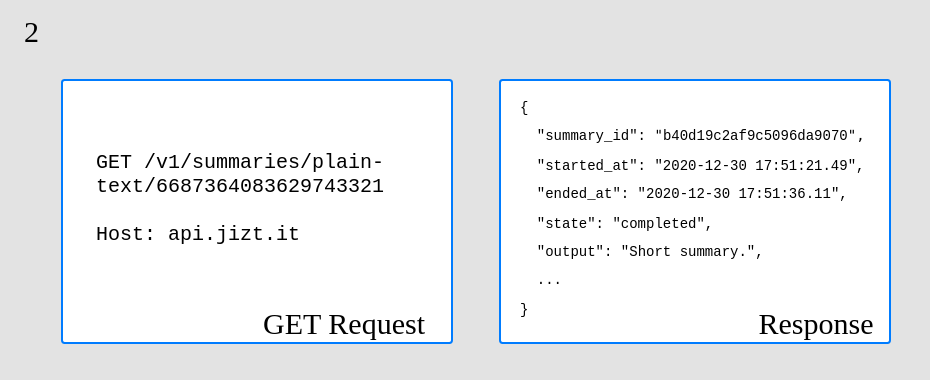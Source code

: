<mxfile version="14.3.1" type="device"><diagram id="ML9XkgOfFmXLE3k9Yy3L" name="Page-1"><mxGraphModel dx="721" dy="392" grid="1" gridSize="10" guides="1" tooltips="1" connect="1" arrows="1" fold="1" page="1" pageScale="1" pageWidth="850" pageHeight="1100" math="0" shadow="0"><root><mxCell id="0"/><mxCell id="1" parent="0"/><mxCell id="SWudGq7IUVKwuybWtxNj-47" value="" style="group" vertex="1" connectable="0" parent="1"><mxGeometry x="70" y="50" width="465" height="190" as="geometry"/></mxCell><mxCell id="SWudGq7IUVKwuybWtxNj-48" value="" style="rounded=0;whiteSpace=wrap;html=1;strokeColor=none;fillColor=#E3E3E3;" vertex="1" parent="SWudGq7IUVKwuybWtxNj-47"><mxGeometry width="465" height="190" as="geometry"/></mxCell><mxCell id="SWudGq7IUVKwuybWtxNj-49" value="2" style="text;html=1;strokeColor=none;fillColor=none;align=left;verticalAlign=middle;whiteSpace=wrap;rounded=0;fontFamily=Ubuntu;fontSource=https%3A%2F%2Ffonts.googleapis.com%2Fcss%3Ffamily%3DUbuntu;fontSize=15;" vertex="1" parent="SWudGq7IUVKwuybWtxNj-47"><mxGeometry x="10" y="7.308" width="20" height="14.615" as="geometry"/></mxCell><mxCell id="SWudGq7IUVKwuybWtxNj-50" value="" style="rounded=1;whiteSpace=wrap;html=1;arcSize=1;strokeColor=#007cffff;fillColor=#FFFFFF;fontFamily=Ubuntu;fontSource=https%3A%2F%2Ffonts.googleapis.com%2Fcss%3Ffamily%3DUbuntu;" vertex="1" parent="1"><mxGeometry x="101" y="90" width="195" height="131.44" as="geometry"/></mxCell><mxCell id="SWudGq7IUVKwuybWtxNj-51" value="" style="rounded=1;whiteSpace=wrap;html=1;arcSize=1;strokeColor=#007cffff;fillColor=#FFFFFF;fontFamily=Ubuntu;fontSource=https%3A%2F%2Ffonts.googleapis.com%2Fcss%3Ffamily%3DUbuntu;" vertex="1" parent="1"><mxGeometry x="320" y="90" width="195" height="131.44" as="geometry"/></mxCell><mxCell id="SWudGq7IUVKwuybWtxNj-52" value="&lt;div style=&quot;font-size: 10px&quot;&gt;&lt;font style=&quot;font-size: 10px&quot;&gt;GET /v1/summaries/plain-text/6687364083629743321&lt;/font&gt;&lt;/div&gt;&lt;div style=&quot;font-size: 10px&quot;&gt;&lt;font style=&quot;font-size: 10px&quot;&gt;&lt;br&gt;&lt;/font&gt;&lt;/div&gt;&lt;div style=&quot;font-size: 10px&quot;&gt;&lt;font style=&quot;font-size: 10px&quot;&gt;Host: api.jizt.it&lt;br&gt;&lt;/font&gt;&lt;/div&gt;" style="text;html=1;fillColor=none;align=left;verticalAlign=middle;rounded=0;labelPosition=center;verticalLabelPosition=middle;fontFamily=Courier New;labelBorderColor=none;spacing=0;spacingLeft=0;whiteSpace=wrap;" vertex="1" parent="1"><mxGeometry x="118" y="107" width="161" height="84.01" as="geometry"/></mxCell><mxCell id="SWudGq7IUVKwuybWtxNj-53" value="GET &lt;font style=&quot;font-size: 15px&quot;&gt;Request&lt;/font&gt;" style="text;html=1;strokeColor=none;fillColor=none;align=center;verticalAlign=middle;whiteSpace=wrap;rounded=0;fontFamily=Ubuntu;fontSource=https%3A%2F%2Ffonts.googleapis.com%2Fcss%3Ffamily%3DUbuntu;fontSize=15;" vertex="1" parent="1"><mxGeometry x="188" y="201.44" width="108" height="20" as="geometry"/></mxCell><mxCell id="SWudGq7IUVKwuybWtxNj-54" value="Response" style="text;html=1;strokeColor=none;fillColor=none;align=center;verticalAlign=middle;whiteSpace=wrap;rounded=0;fontFamily=Ubuntu;fontSource=https%3A%2F%2Ffonts.googleapis.com%2Fcss%3Ffamily%3DUbuntu;fontSize=15;" vertex="1" parent="1"><mxGeometry x="441" y="201.44" width="74" height="20" as="geometry"/></mxCell><mxCell id="SWudGq7IUVKwuybWtxNj-55" value="&lt;font style=&quot;font-size: 7px&quot;&gt;{&lt;/font&gt;&lt;br&gt;&lt;div&gt;&lt;font style=&quot;font-size: 7px&quot;&gt;&lt;font style=&quot;font-size: 7px&quot;&gt;&amp;nbsp; &quot;summary_id&quot;: &lt;/font&gt;&lt;/font&gt;&lt;font style=&quot;font-size: 7px&quot;&gt;&lt;font style=&quot;font-size: 7px&quot;&gt;&lt;code&gt;&lt;span class=&quot;token string&quot;&gt;&quot;&lt;font face=&quot;Courier New&quot;&gt;b40d19c2af9c5096da9070&lt;/font&gt;&quot;,&lt;/span&gt;&lt;/code&gt;&lt;/font&gt;&lt;/font&gt;&lt;/div&gt;&lt;div&gt;&lt;font style=&quot;font-size: 7px&quot;&gt;&lt;font style=&quot;font-size: 7px&quot;&gt;&lt;code&gt;&lt;span class=&quot;token string&quot;&gt;&lt;/span&gt;&lt;/code&gt;&lt;/font&gt;&amp;nbsp; &quot;started_at&quot;: &quot;2020-12-30 17:51:21.49&quot;,&lt;/font&gt;&lt;/div&gt;&lt;div&gt;&lt;/div&gt;&lt;font style=&quot;font-size: 7px&quot;&gt;&amp;nbsp; &quot;ended_at&quot;: &quot;&lt;/font&gt;&lt;font style=&quot;font-size: 7px&quot;&gt;&lt;font style=&quot;font-size: 7px&quot;&gt;&lt;font style=&quot;font-size: 7px&quot;&gt;2020-12-30 17:51:36.11&lt;/font&gt;&lt;/font&gt;&quot;,&lt;br&gt;&amp;nbsp; &quot;state&quot;: &quot;completed&quot;,&lt;br&gt;&amp;nbsp; &quot;output&quot;: &lt;/font&gt;&lt;font style=&quot;font-size: 7px&quot;&gt;&lt;font style=&quot;font-size: 7px&quot;&gt;&quot;Short summary.&quot;&lt;/font&gt;,&lt;br&gt;&amp;nbsp; ...&lt;br&gt;}&lt;/font&gt;" style="text;html=1;fillColor=none;align=left;verticalAlign=middle;rounded=0;labelPosition=center;verticalLabelPosition=middle;fontFamily=Courier New;labelBorderColor=none;spacing=0;spacingLeft=0;whiteSpace=wrap;" vertex="1" parent="1"><mxGeometry x="330" y="97.28" width="180" height="111.44" as="geometry"/></mxCell></root></mxGraphModel></diagram></mxfile>